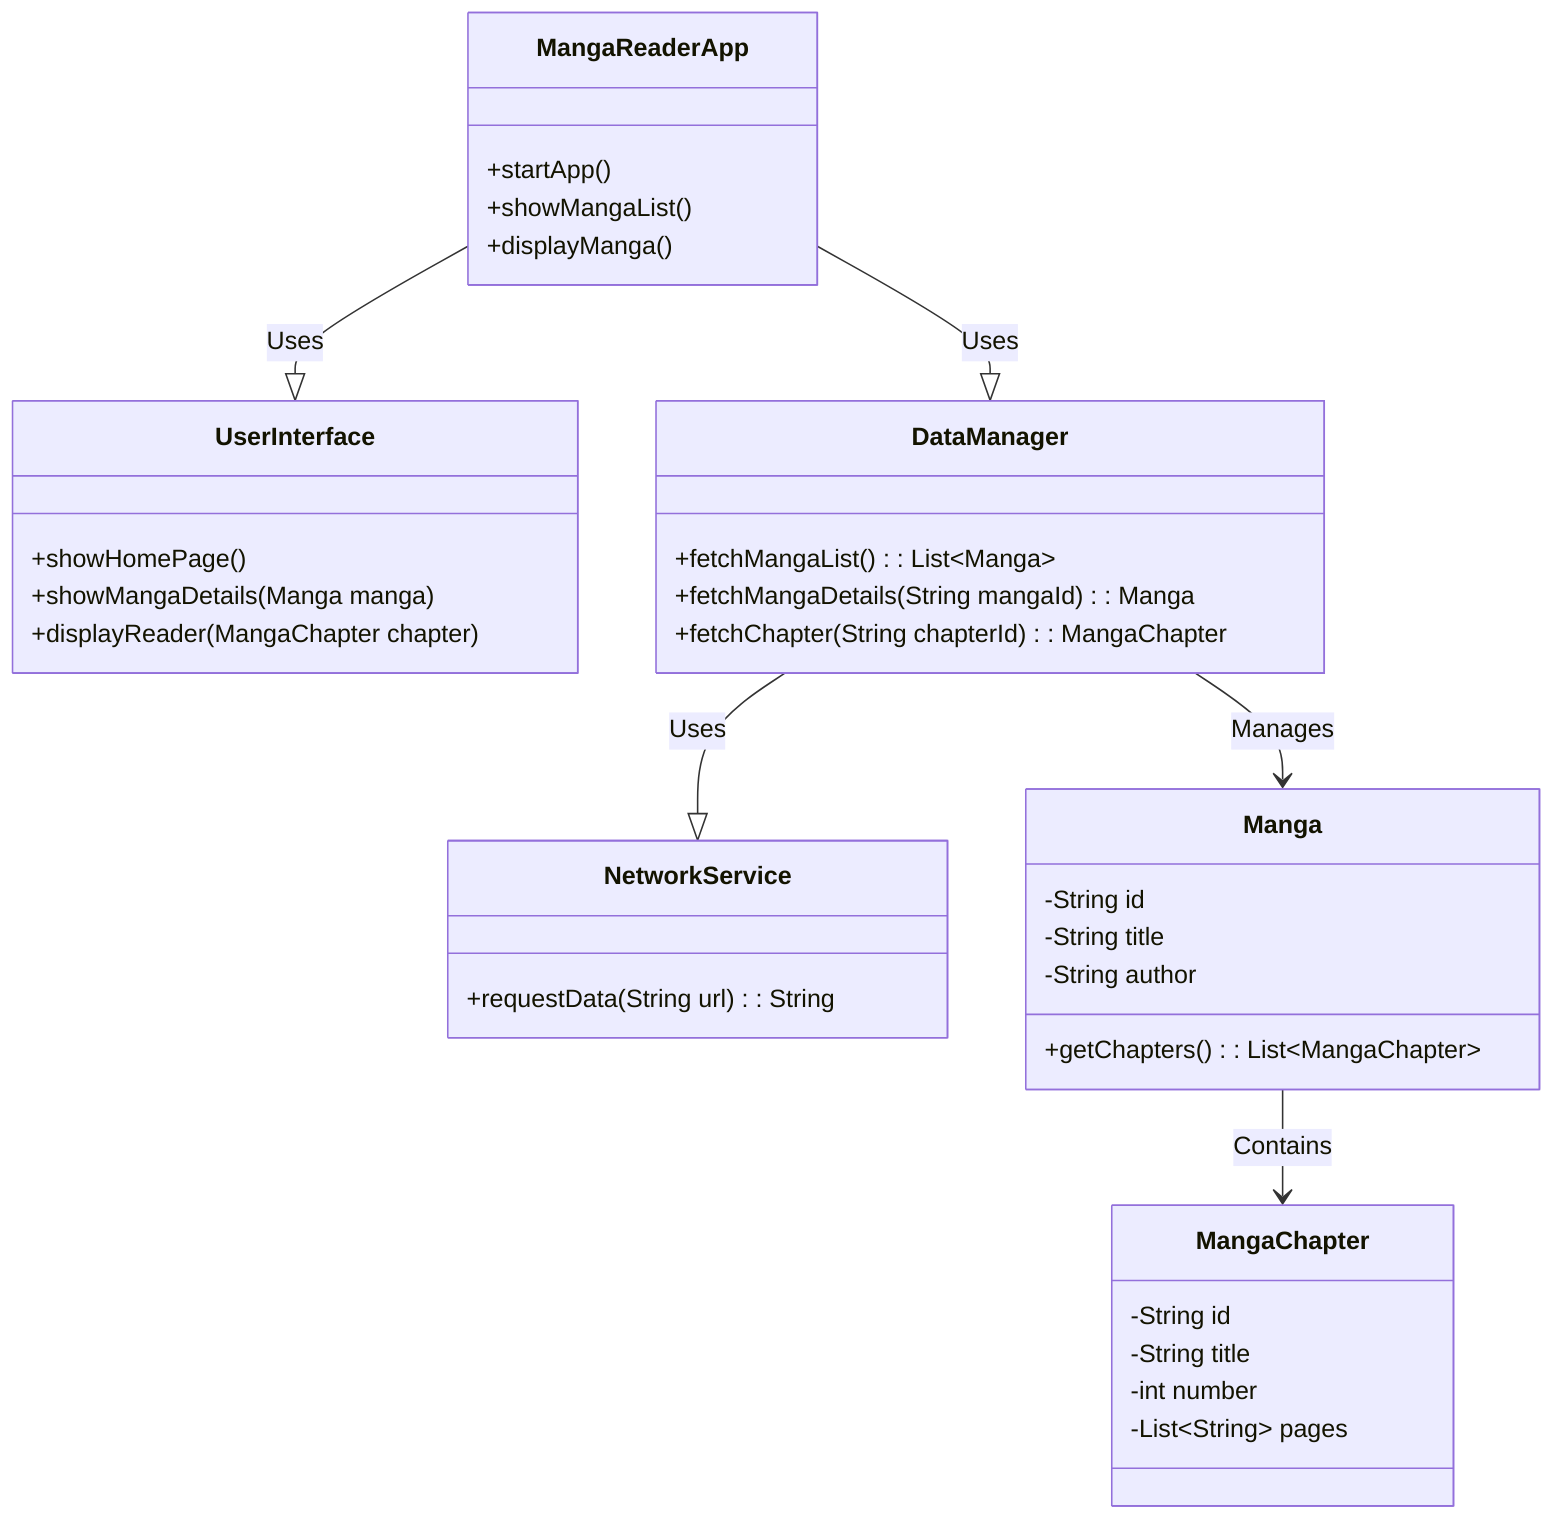 classDiagram
    class MangaReaderApp {
        +startApp()
        +showMangaList()
        +displayManga()
    }
    class UserInterface {
        +showHomePage()
        +showMangaDetails(Manga manga)
        +displayReader(MangaChapter chapter)
    }
    class DataManager {
        +fetchMangaList(): List~Manga~
        +fetchMangaDetails(String mangaId): Manga
        +fetchChapter(String chapterId): MangaChapter
    }
    class NetworkService {
        +requestData(String url): String
    }
    class Manga {
        -String id
        -String title
        -String author
        +getChapters(): List~MangaChapter~
    }
    class MangaChapter {
        -String id
        -String title
        -int number
        -List~String~ pages
    }

    MangaReaderApp --|> UserInterface: Uses
    MangaReaderApp --|> DataManager: Uses
    DataManager --|> NetworkService: Uses
    DataManager --> Manga: Manages
    Manga --> MangaChapter: Contains